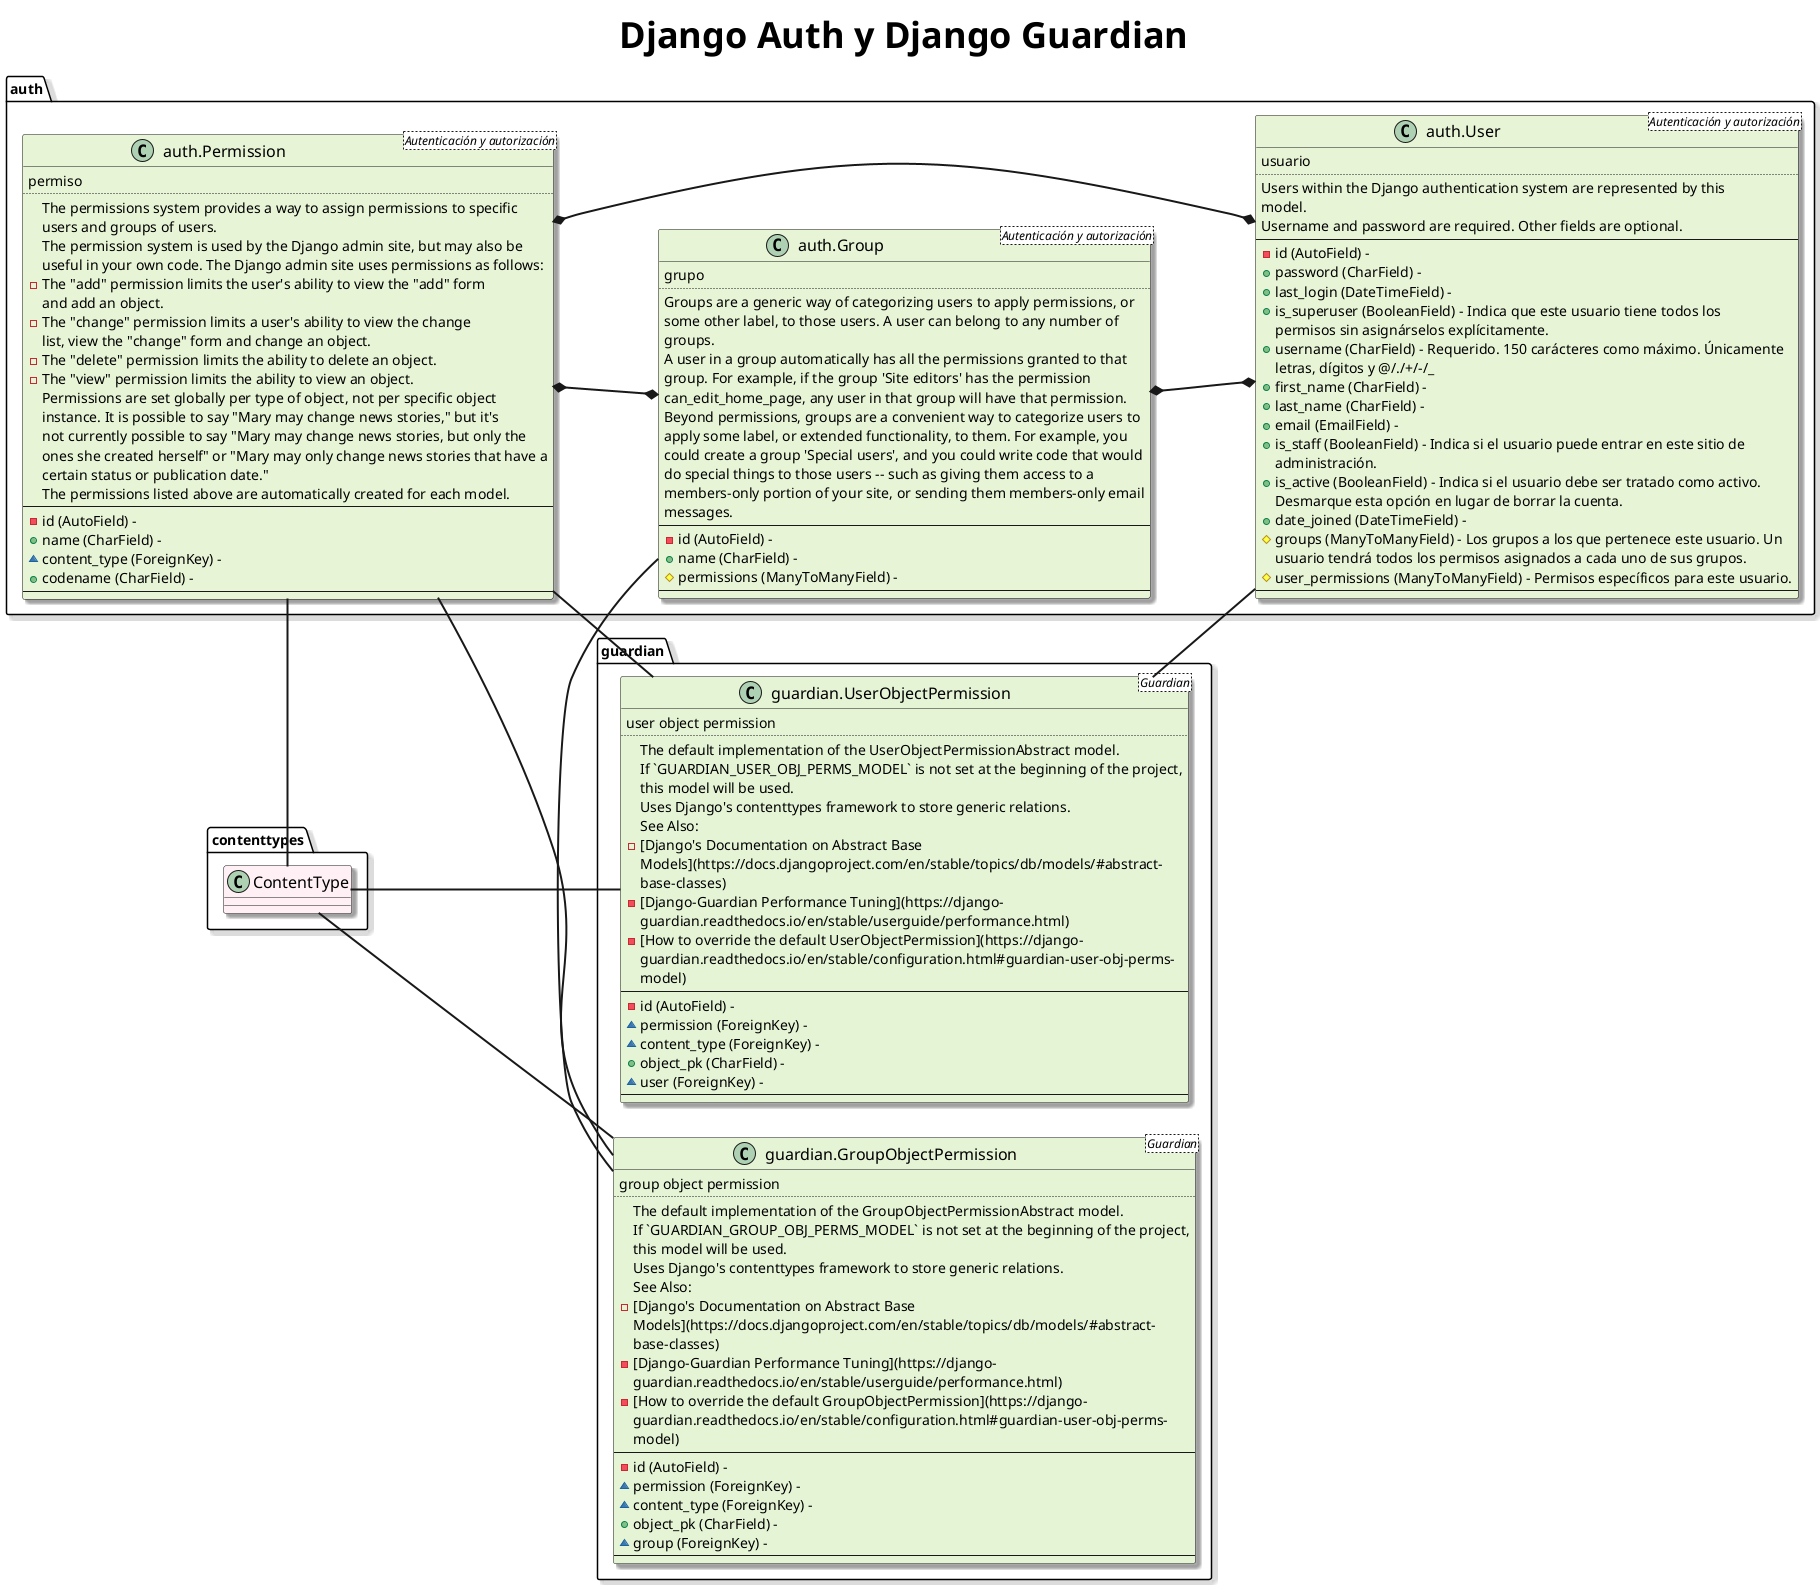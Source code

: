 @startuml picklefree_models_2_auth_y_guardian

title Django Auth y Django Guardian

left to right direction

skinparam ArrowThickness 2
skinparam DefaultFontName Verdana
skinparam Linetype normal
skinparam ClassBackgroundColor #LavenderBlush
skinparam TitleFontSize 36
skinparam ClassFontSize 16
skinparam Shadowing true

' Modelos
class "guardian.UserObjectPermission <Guardian>" as guardian.UserObjectPermission #e6f4d6 {
    user object permission
    ..
    The default implementation of the UserObjectPermissionAbstract model.
If `GUARDIAN_USER_OBJ_PERMS_MODEL` is not set at the beginning of the project,
this model will be used.
Uses Django's contenttypes framework to store generic relations.
See Also:
    - [Django's Documentation on Abstract Base
Models](https://docs.djangoproject.com/en/stable/topics/db/models/#abstract-
base-classes)
    - [Django-Guardian Performance Tuning](https://django-
guardian.readthedocs.io/en/stable/userguide/performance.html)
    - [How to override the default UserObjectPermission](https://django-
guardian.readthedocs.io/en/stable/configuration.html#guardian-user-obj-perms-
model)
    --
    - id (AutoField) - 
    ~ permission (ForeignKey) - 
    ~ content_type (ForeignKey) - 
    + object_pk (CharField) - 
    ~ user (ForeignKey) - 
    --
}
guardian.UserObjectPermission -- auth.Permission
guardian.UserObjectPermission -- contenttypes.ContentType
guardian.UserObjectPermission -- auth.User

class "guardian.GroupObjectPermission <Guardian>" as guardian.GroupObjectPermission #e6f4d6 {
    group object permission
    ..
    The default implementation of the GroupObjectPermissionAbstract model.
If `GUARDIAN_GROUP_OBJ_PERMS_MODEL` is not set at the beginning of the project,
this model will be used.
Uses Django's contenttypes framework to store generic relations.
See Also:
    - [Django's Documentation on Abstract Base
Models](https://docs.djangoproject.com/en/stable/topics/db/models/#abstract-
base-classes)
    - [Django-Guardian Performance Tuning](https://django-
guardian.readthedocs.io/en/stable/userguide/performance.html)
    - [How to override the default GroupObjectPermission](https://django-
guardian.readthedocs.io/en/stable/configuration.html#guardian-user-obj-perms-
model)
    --
    - id (AutoField) - 
    ~ permission (ForeignKey) - 
    ~ content_type (ForeignKey) - 
    + object_pk (CharField) - 
    ~ group (ForeignKey) - 
    --
}
guardian.GroupObjectPermission -up- auth.Permission
guardian.GroupObjectPermission -up- contenttypes.ContentType
guardian.GroupObjectPermission -up- auth.Group

class "auth.Permission <Autenticación y autorización>" as auth.Permission #e8f4d6 {
    permiso
    ..
    The permissions system provides a way to assign permissions to specific
users and groups of users.
The permission system is used by the Django admin site, but may also be
useful in your own code. The Django admin site uses permissions as follows:
    - The "add" permission limits the user's ability to view the "add" form
      and add an object.
    - The "change" permission limits a user's ability to view the change
      list, view the "change" form and change an object.
    - The "delete" permission limits the ability to delete an object.
    - The "view" permission limits the ability to view an object.
Permissions are set globally per type of object, not per specific object
instance. It is possible to say "Mary may change news stories," but it's
not currently possible to say "Mary may change news stories, but only the
ones she created herself" or "Mary may only change news stories that have a
certain status or publication date."
The permissions listed above are automatically created for each model.
    --
    - id (AutoField) - 
    + name (CharField) - 
    ~ content_type (ForeignKey) - 
    + codename (CharField) - 
    --
}
auth.Permission -up- contenttypes.ContentType

class "auth.Group <Autenticación y autorización>" as auth.Group #e8f4d6 {
    grupo
    ..
    Groups are a generic way of categorizing users to apply permissions, or
some other label, to those users. A user can belong to any number of
groups.
A user in a group automatically has all the permissions granted to that
group. For example, if the group 'Site editors' has the permission
can_edit_home_page, any user in that group will have that permission.
Beyond permissions, groups are a convenient way to categorize users to
apply some label, or extended functionality, to them. For example, you
could create a group 'Special users', and you could write code that would
do special things to those users -- such as giving them access to a
members-only portion of your site, or sending them members-only email
messages.
    --
    - id (AutoField) - 
    + name (CharField) - 
    # permissions (ManyToManyField) - 
    --
}
auth.Group *-up-* auth.Permission

class "auth.User <Autenticación y autorización>" as auth.User #e8f4d6 {
    usuario
    ..
    Users within the Django authentication system are represented by this
model.
Username and password are required. Other fields are optional.
    --
    - id (AutoField) - 
    + password (CharField) - 
    + last_login (DateTimeField) - 
    + is_superuser (BooleanField) - Indica que este usuario tiene todos los
permisos sin asignárselos explícitamente.
    + username (CharField) - Requerido. 150 carácteres como máximo. Únicamente
letras, dígitos y @/./+/-/_
    + first_name (CharField) - 
    + last_name (CharField) - 
    + email (EmailField) - 
    + is_staff (BooleanField) - Indica si el usuario puede entrar en este sitio de
administración.
    + is_active (BooleanField) - Indica si el usuario debe ser tratado como activo.
Desmarque esta opción en lugar de borrar la cuenta.
    + date_joined (DateTimeField) - 
    # groups (ManyToManyField) - Los grupos a los que pertenece este usuario. Un
usuario tendrá todos los permisos asignados a cada uno de sus grupos.
    # user_permissions (ManyToManyField) - Permisos específicos para este usuario.
    --
}
auth.User *-up-* auth.Group
auth.User *-up-* auth.Permission

@enduml
